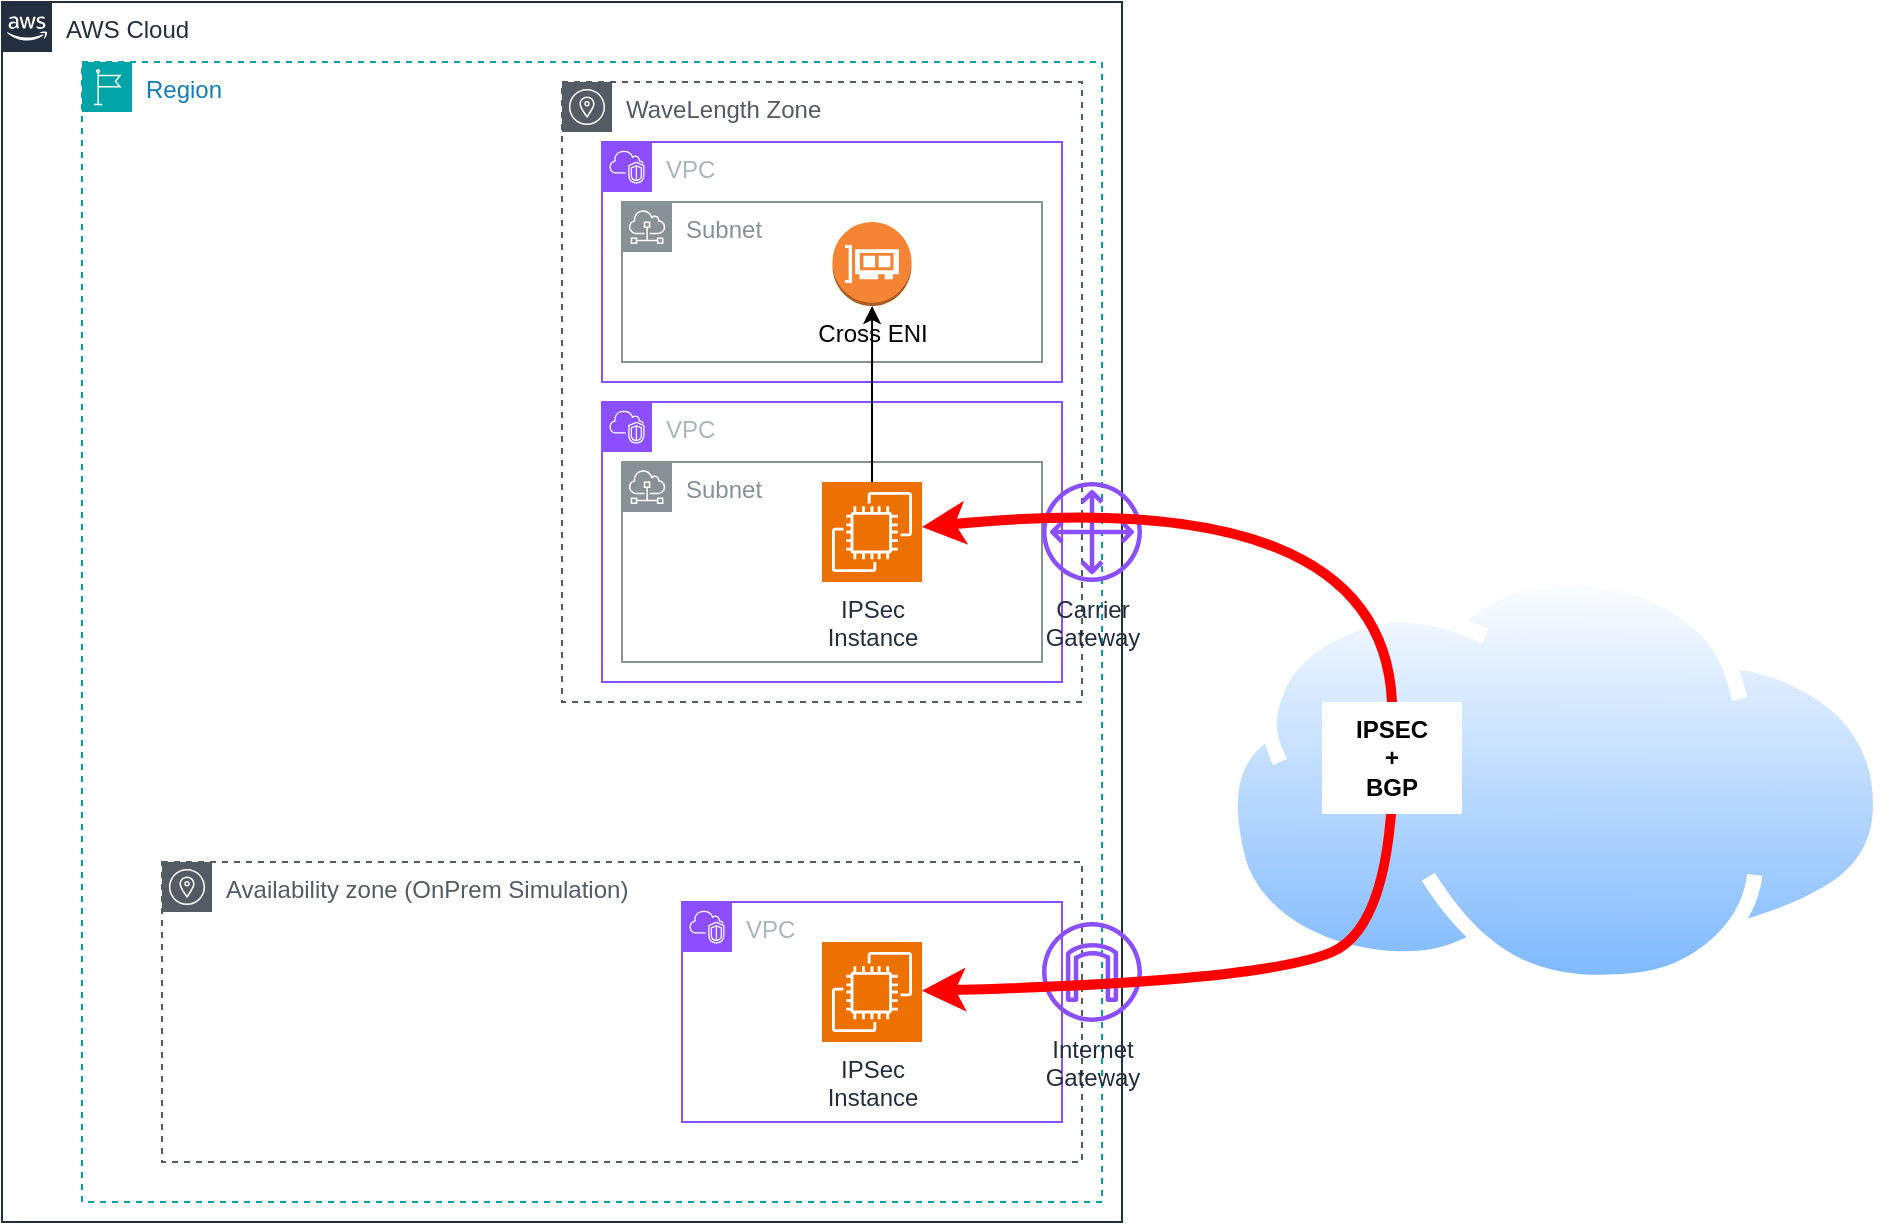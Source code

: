 <mxfile version="26.0.11">
  <diagram name="Page-1" id="ZMt-QuAADszw-6E3zNXs">
    <mxGraphModel dx="2074" dy="1148" grid="1" gridSize="10" guides="1" tooltips="1" connect="1" arrows="1" fold="1" page="1" pageScale="1" pageWidth="1169" pageHeight="827" math="0" shadow="0">
      <root>
        <mxCell id="0" />
        <mxCell id="1" parent="0" />
        <mxCell id="g3wcJmQuHbT3FWYZlj8O-4" value="WaveLength Zone" style="sketch=0;outlineConnect=0;gradientColor=none;html=1;whiteSpace=wrap;fontSize=12;fontStyle=0;shape=mxgraph.aws4.group;grIcon=mxgraph.aws4.group_availability_zone;strokeColor=#545B64;fillColor=none;verticalAlign=top;align=left;spacingLeft=30;fontColor=#545B64;dashed=1;" vertex="1" parent="1">
          <mxGeometry x="400" y="170" width="260" height="310" as="geometry" />
        </mxCell>
        <mxCell id="g3wcJmQuHbT3FWYZlj8O-1" value="Region" style="points=[[0,0],[0.25,0],[0.5,0],[0.75,0],[1,0],[1,0.25],[1,0.5],[1,0.75],[1,1],[0.75,1],[0.5,1],[0.25,1],[0,1],[0,0.75],[0,0.5],[0,0.25]];outlineConnect=0;gradientColor=none;html=1;whiteSpace=wrap;fontSize=12;fontStyle=0;container=1;pointerEvents=0;collapsible=0;recursiveResize=0;shape=mxgraph.aws4.group;grIcon=mxgraph.aws4.group_region;strokeColor=#00A4A6;fillColor=none;verticalAlign=top;align=left;spacingLeft=30;fontColor=#147EBA;dashed=1;" vertex="1" parent="1">
          <mxGeometry x="160" y="160" width="510" height="570" as="geometry" />
        </mxCell>
        <mxCell id="g3wcJmQuHbT3FWYZlj8O-8" value="VPC" style="points=[[0,0],[0.25,0],[0.5,0],[0.75,0],[1,0],[1,0.25],[1,0.5],[1,0.75],[1,1],[0.75,1],[0.5,1],[0.25,1],[0,1],[0,0.75],[0,0.5],[0,0.25]];outlineConnect=0;gradientColor=none;html=1;whiteSpace=wrap;fontSize=12;fontStyle=0;container=1;pointerEvents=0;collapsible=0;recursiveResize=0;shape=mxgraph.aws4.group;grIcon=mxgraph.aws4.group_vpc2;strokeColor=#8C4FFF;fillColor=none;verticalAlign=top;align=left;spacingLeft=30;fontColor=#AAB7B8;dashed=0;" vertex="1" parent="g3wcJmQuHbT3FWYZlj8O-1">
          <mxGeometry x="260" y="40" width="230" height="120" as="geometry" />
        </mxCell>
        <mxCell id="g3wcJmQuHbT3FWYZlj8O-7" value="VPC" style="points=[[0,0],[0.25,0],[0.5,0],[0.75,0],[1,0],[1,0.25],[1,0.5],[1,0.75],[1,1],[0.75,1],[0.5,1],[0.25,1],[0,1],[0,0.75],[0,0.5],[0,0.25]];outlineConnect=0;gradientColor=none;html=1;whiteSpace=wrap;fontSize=12;fontStyle=0;container=1;pointerEvents=0;collapsible=0;recursiveResize=0;shape=mxgraph.aws4.group;grIcon=mxgraph.aws4.group_vpc2;strokeColor=#8C4FFF;fillColor=none;verticalAlign=top;align=left;spacingLeft=30;fontColor=#AAB7B8;dashed=0;" vertex="1" parent="g3wcJmQuHbT3FWYZlj8O-1">
          <mxGeometry x="260" y="170" width="230" height="140" as="geometry" />
        </mxCell>
        <mxCell id="g3wcJmQuHbT3FWYZlj8O-6" value="Subnet" style="sketch=0;outlineConnect=0;gradientColor=none;html=1;whiteSpace=wrap;fontSize=12;fontStyle=0;shape=mxgraph.aws4.group;grIcon=mxgraph.aws4.group_subnet;strokeColor=#879196;fillColor=none;verticalAlign=top;align=left;spacingLeft=30;fontColor=#879196;dashed=0;" vertex="1" parent="g3wcJmQuHbT3FWYZlj8O-7">
          <mxGeometry x="10" y="30" width="210" height="100" as="geometry" />
        </mxCell>
        <mxCell id="g3wcJmQuHbT3FWYZlj8O-11" value="&lt;div&gt;IPSec&lt;/div&gt;&lt;div&gt;Instance&lt;br&gt;&lt;/div&gt;" style="sketch=0;points=[[0,0,0],[0.25,0,0],[0.5,0,0],[0.75,0,0],[1,0,0],[0,1,0],[0.25,1,0],[0.5,1,0],[0.75,1,0],[1,1,0],[0,0.25,0],[0,0.5,0],[0,0.75,0],[1,0.25,0],[1,0.5,0],[1,0.75,0]];outlineConnect=0;fontColor=#232F3E;fillColor=#ED7100;strokeColor=#ffffff;dashed=0;verticalLabelPosition=bottom;verticalAlign=top;align=center;html=1;fontSize=12;fontStyle=0;aspect=fixed;shape=mxgraph.aws4.resourceIcon;resIcon=mxgraph.aws4.ec2;" vertex="1" parent="g3wcJmQuHbT3FWYZlj8O-7">
          <mxGeometry x="110" y="40" width="50" height="50" as="geometry" />
        </mxCell>
        <mxCell id="g3wcJmQuHbT3FWYZlj8O-9" value="Subnet" style="sketch=0;outlineConnect=0;gradientColor=none;html=1;whiteSpace=wrap;fontSize=12;fontStyle=0;shape=mxgraph.aws4.group;grIcon=mxgraph.aws4.group_subnet;strokeColor=#879196;fillColor=none;verticalAlign=top;align=left;spacingLeft=30;fontColor=#879196;dashed=0;" vertex="1" parent="g3wcJmQuHbT3FWYZlj8O-1">
          <mxGeometry x="270" y="70" width="210" height="80" as="geometry" />
        </mxCell>
        <mxCell id="g3wcJmQuHbT3FWYZlj8O-12" value="Cross ENI" style="outlineConnect=0;dashed=0;verticalLabelPosition=bottom;verticalAlign=top;align=center;html=1;shape=mxgraph.aws3.elastic_network_interface;fillColor=#F58534;gradientColor=none;" vertex="1" parent="g3wcJmQuHbT3FWYZlj8O-1">
          <mxGeometry x="375.25" y="80" width="39.5" height="42" as="geometry" />
        </mxCell>
        <mxCell id="g3wcJmQuHbT3FWYZlj8O-14" style="edgeStyle=orthogonalEdgeStyle;rounded=0;orthogonalLoop=1;jettySize=auto;html=1;" edge="1" parent="g3wcJmQuHbT3FWYZlj8O-1" source="g3wcJmQuHbT3FWYZlj8O-11" target="g3wcJmQuHbT3FWYZlj8O-12">
          <mxGeometry relative="1" as="geometry" />
        </mxCell>
        <mxCell id="g3wcJmQuHbT3FWYZlj8O-2" value="AWS Cloud" style="points=[[0,0],[0.25,0],[0.5,0],[0.75,0],[1,0],[1,0.25],[1,0.5],[1,0.75],[1,1],[0.75,1],[0.5,1],[0.25,1],[0,1],[0,0.75],[0,0.5],[0,0.25]];outlineConnect=0;gradientColor=none;html=1;whiteSpace=wrap;fontSize=12;fontStyle=0;container=0;pointerEvents=0;collapsible=0;recursiveResize=0;shape=mxgraph.aws4.group;grIcon=mxgraph.aws4.group_aws_cloud_alt;strokeColor=#232F3E;fillColor=none;verticalAlign=top;align=left;spacingLeft=30;fontColor=#232F3E;dashed=0;" vertex="1" parent="1">
          <mxGeometry x="120" y="130" width="560" height="610" as="geometry" />
        </mxCell>
        <mxCell id="g3wcJmQuHbT3FWYZlj8O-10" value="&lt;div&gt;Carrier&lt;/div&gt;&lt;div&gt;Gateway&lt;br&gt;&lt;/div&gt;" style="sketch=0;outlineConnect=0;fontColor=#232F3E;gradientColor=none;fillColor=#8C4FFF;strokeColor=none;dashed=0;verticalLabelPosition=bottom;verticalAlign=top;align=center;html=1;fontSize=12;fontStyle=0;aspect=fixed;pointerEvents=1;shape=mxgraph.aws4.customer_gateway;" vertex="1" parent="1">
          <mxGeometry x="640" y="370" width="50" height="50" as="geometry" />
        </mxCell>
        <mxCell id="g3wcJmQuHbT3FWYZlj8O-27" value="Availability zone (OnPrem Simulation)" style="sketch=0;outlineConnect=0;gradientColor=none;html=1;whiteSpace=wrap;fontSize=12;fontStyle=0;shape=mxgraph.aws4.group;grIcon=mxgraph.aws4.group_availability_zone;strokeColor=#545B64;fillColor=none;verticalAlign=top;align=left;spacingLeft=30;fontColor=#545B64;dashed=1;" vertex="1" parent="1">
          <mxGeometry x="200" y="560" width="460" height="150" as="geometry" />
        </mxCell>
        <mxCell id="g3wcJmQuHbT3FWYZlj8O-19" value="VPC" style="points=[[0,0],[0.25,0],[0.5,0],[0.75,0],[1,0],[1,0.25],[1,0.5],[1,0.75],[1,1],[0.75,1],[0.5,1],[0.25,1],[0,1],[0,0.75],[0,0.5],[0,0.25]];outlineConnect=0;gradientColor=none;html=1;whiteSpace=wrap;fontSize=12;fontStyle=0;container=1;pointerEvents=0;collapsible=0;recursiveResize=0;shape=mxgraph.aws4.group;grIcon=mxgraph.aws4.group_vpc2;strokeColor=#8C4FFF;fillColor=none;verticalAlign=top;align=left;spacingLeft=30;fontColor=#AAB7B8;dashed=0;" vertex="1" parent="1">
          <mxGeometry x="460" y="580" width="190" height="110" as="geometry" />
        </mxCell>
        <mxCell id="g3wcJmQuHbT3FWYZlj8O-21" value="&lt;div&gt;IPSec&lt;/div&gt;&lt;div&gt;Instance&lt;br&gt;&lt;/div&gt;" style="sketch=0;points=[[0,0,0],[0.25,0,0],[0.5,0,0],[0.75,0,0],[1,0,0],[0,1,0],[0.25,1,0],[0.5,1,0],[0.75,1,0],[1,1,0],[0,0.25,0],[0,0.5,0],[0,0.75,0],[1,0.25,0],[1,0.5,0],[1,0.75,0]];outlineConnect=0;fontColor=#232F3E;fillColor=#ED7100;strokeColor=#ffffff;dashed=0;verticalLabelPosition=bottom;verticalAlign=top;align=center;html=1;fontSize=12;fontStyle=0;aspect=fixed;shape=mxgraph.aws4.resourceIcon;resIcon=mxgraph.aws4.ec2;" vertex="1" parent="g3wcJmQuHbT3FWYZlj8O-19">
          <mxGeometry x="70" y="20" width="50" height="50" as="geometry" />
        </mxCell>
        <mxCell id="g3wcJmQuHbT3FWYZlj8O-29" value="&lt;div&gt;Internet&lt;/div&gt;&lt;div&gt;Gateway&lt;br&gt;&lt;/div&gt;" style="sketch=0;outlineConnect=0;fontColor=#232F3E;gradientColor=none;fillColor=#8C4FFF;strokeColor=none;dashed=0;verticalLabelPosition=bottom;verticalAlign=top;align=center;html=1;fontSize=12;fontStyle=0;aspect=fixed;pointerEvents=1;shape=mxgraph.aws4.internet_gateway;" vertex="1" parent="1">
          <mxGeometry x="640" y="590" width="50" height="50" as="geometry" />
        </mxCell>
        <mxCell id="g3wcJmQuHbT3FWYZlj8O-30" value="" style="image;aspect=fixed;perimeter=ellipsePerimeter;html=1;align=center;shadow=0;dashed=0;spacingTop=3;image=img/lib/active_directory/internet_cloud.svg;" vertex="1" parent="1">
          <mxGeometry x="730" y="414" width="333.33" height="210" as="geometry" />
        </mxCell>
        <mxCell id="g3wcJmQuHbT3FWYZlj8O-31" value="" style="curved=1;endArrow=classic;html=1;rounded=0;startArrow=classic;startFill=1;strokeWidth=5;fillColor=#f8cecc;strokeColor=#FF0000;" edge="1" parent="1" source="g3wcJmQuHbT3FWYZlj8O-21" target="g3wcJmQuHbT3FWYZlj8O-11">
          <mxGeometry width="50" height="50" relative="1" as="geometry">
            <mxPoint x="800" y="720" as="sourcePoint" />
            <mxPoint x="850" y="670" as="targetPoint" />
            <Array as="points">
              <mxPoint x="750" y="620" />
              <mxPoint x="820" y="590" />
              <mxPoint x="810" y="370" />
            </Array>
          </mxGeometry>
        </mxCell>
        <mxCell id="g3wcJmQuHbT3FWYZlj8O-32" value="&lt;div&gt;&lt;b&gt;IPSEC&lt;/b&gt;&lt;/div&gt;&lt;div&gt;&lt;b&gt;+&lt;/b&gt;&lt;/div&gt;&lt;div&gt;&lt;b&gt;BGP&lt;br&gt;&lt;/b&gt;&lt;/div&gt;" style="text;html=1;align=center;verticalAlign=middle;whiteSpace=wrap;rounded=0;fillColor=default;gradientColor=none;fillStyle=solid;" vertex="1" parent="1">
          <mxGeometry x="780" y="480" width="70" height="56" as="geometry" />
        </mxCell>
      </root>
    </mxGraphModel>
  </diagram>
</mxfile>
